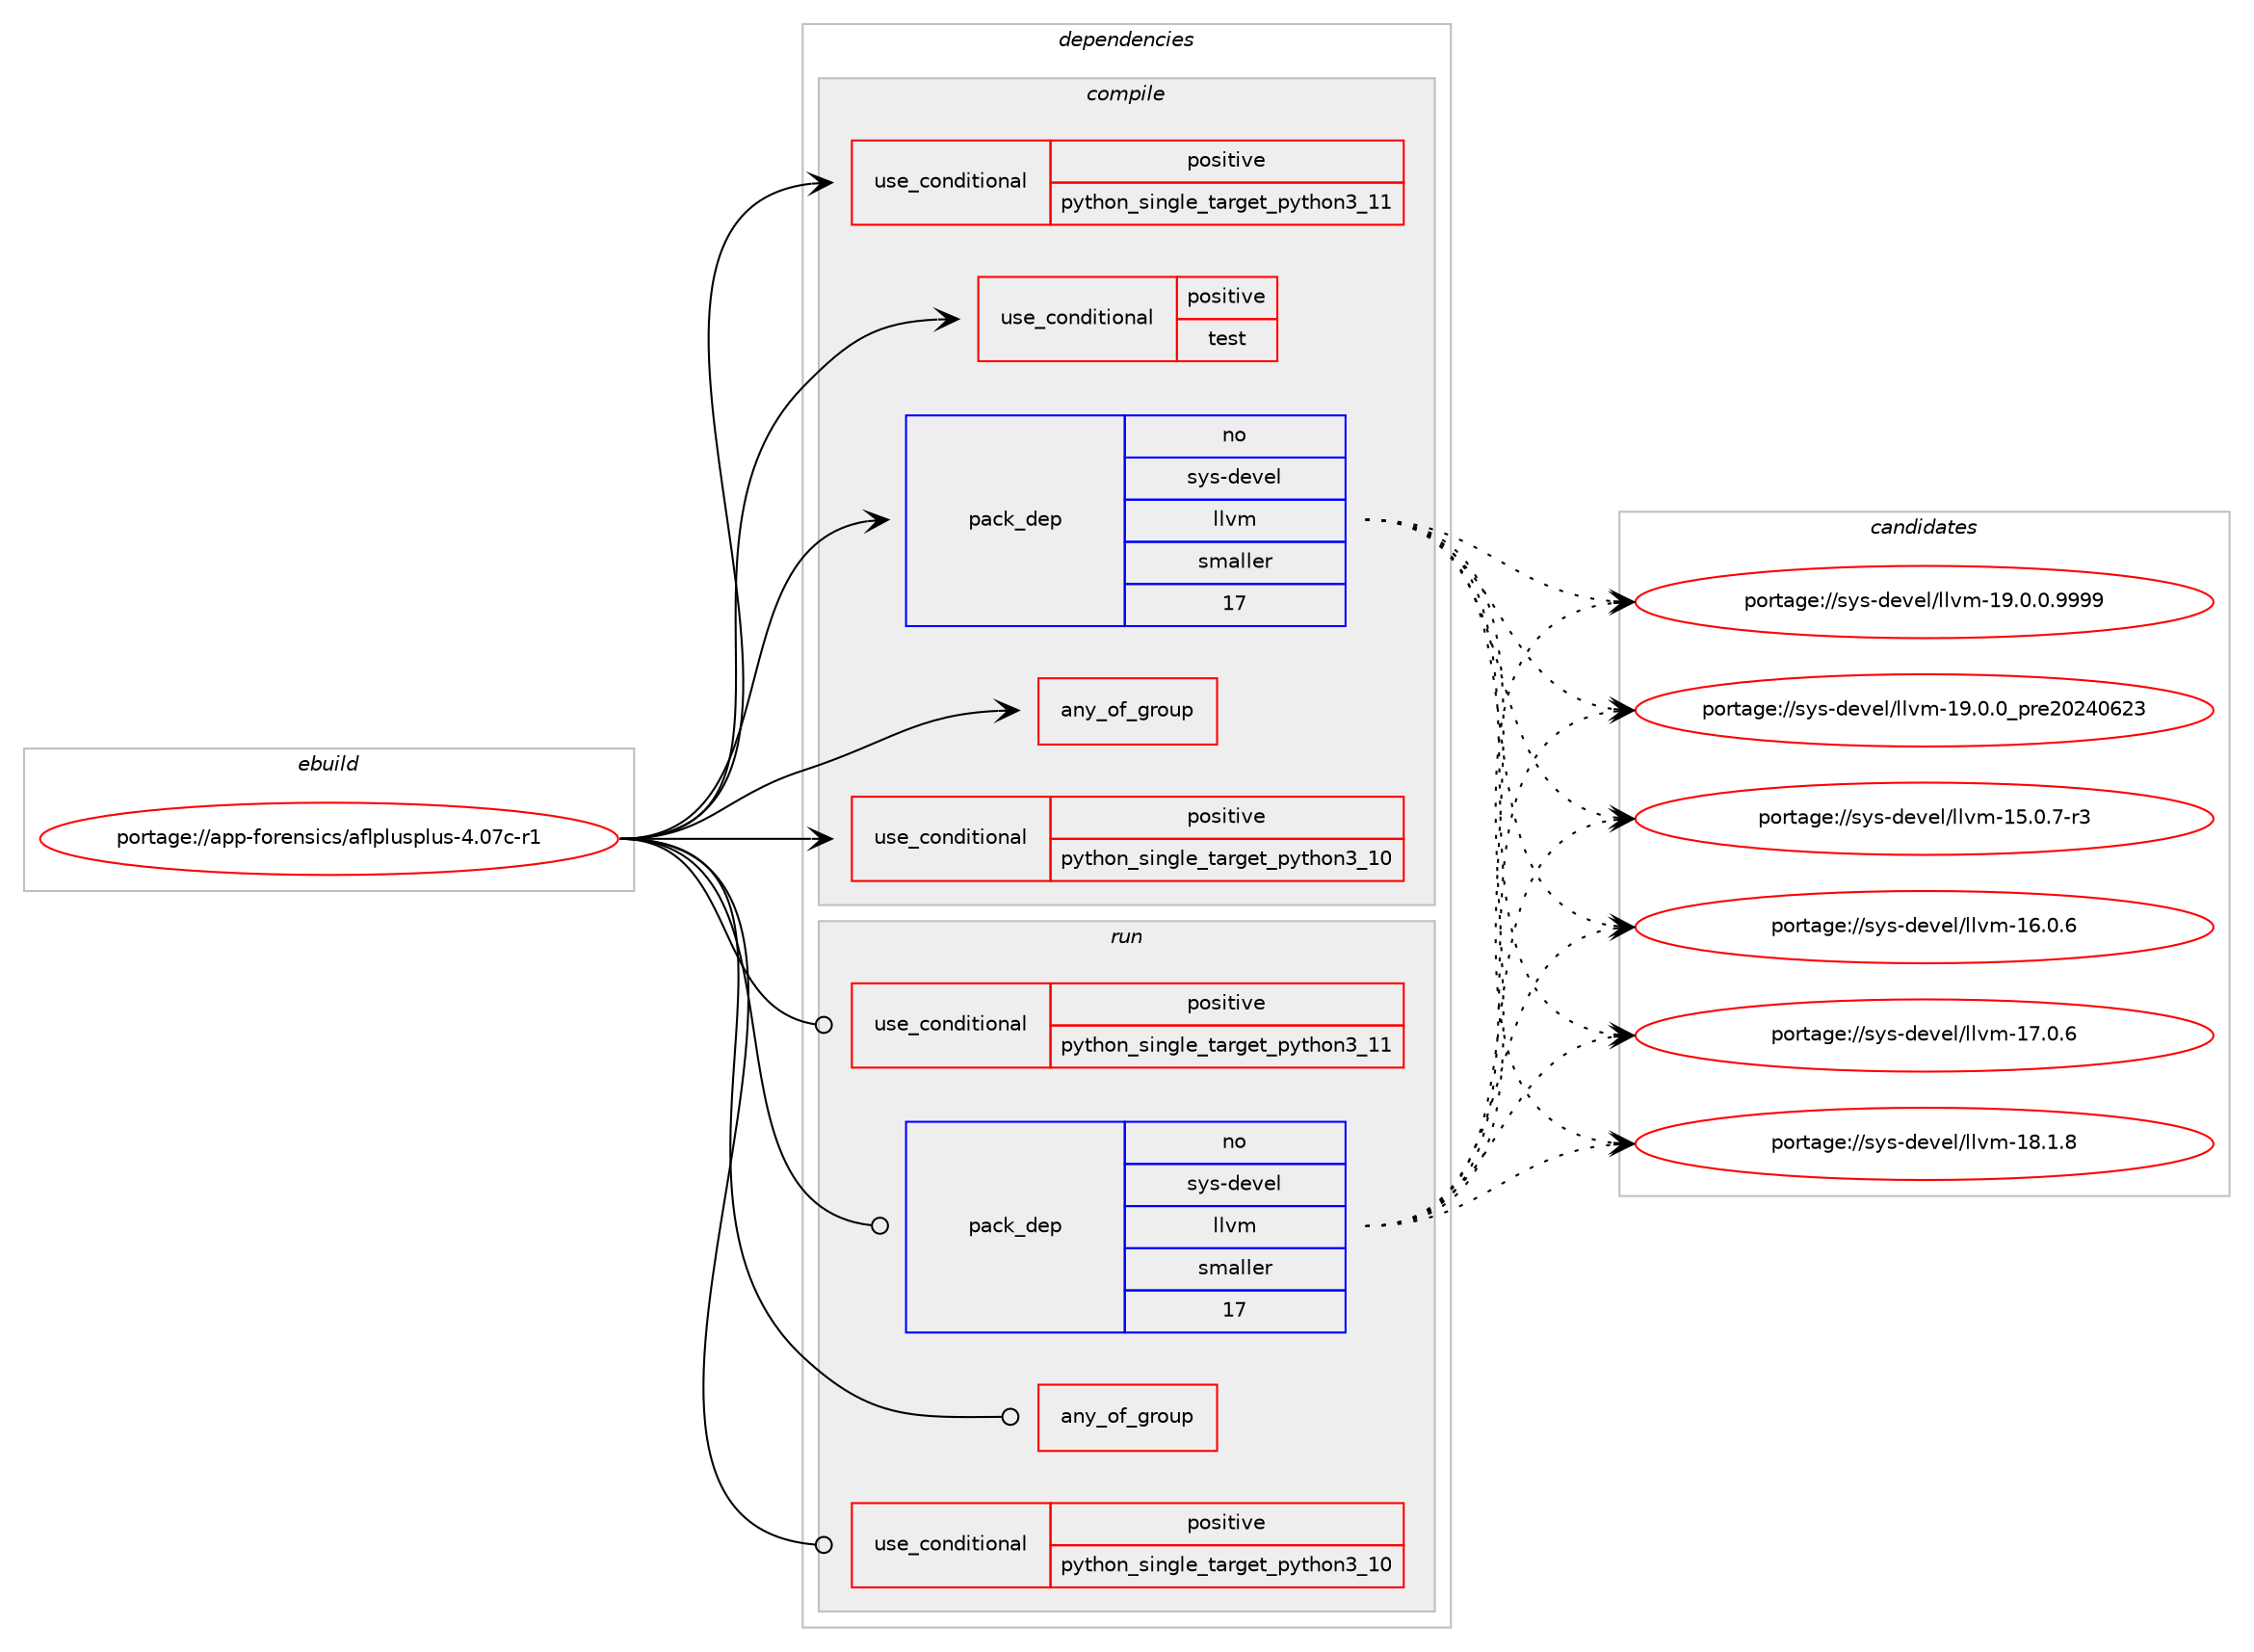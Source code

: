 digraph prolog {

# *************
# Graph options
# *************

newrank=true;
concentrate=true;
compound=true;
graph [rankdir=LR,fontname=Helvetica,fontsize=10,ranksep=1.5];#, ranksep=2.5, nodesep=0.2];
edge  [arrowhead=vee];
node  [fontname=Helvetica,fontsize=10];

# **********
# The ebuild
# **********

subgraph cluster_leftcol {
color=gray;
rank=same;
label=<<i>ebuild</i>>;
id [label="portage://app-forensics/aflplusplus-4.07c-r1", color=red, width=4, href="../app-forensics/aflplusplus-4.07c-r1.svg"];
}

# ****************
# The dependencies
# ****************

subgraph cluster_midcol {
color=gray;
label=<<i>dependencies</i>>;
subgraph cluster_compile {
fillcolor="#eeeeee";
style=filled;
label=<<i>compile</i>>;
subgraph any284 {
dependency16280 [label=<<TABLE BORDER="0" CELLBORDER="1" CELLSPACING="0" CELLPADDING="4"><TR><TD CELLPADDING="10">any_of_group</TD></TR></TABLE>>, shape=none, color=red];# *** BEGIN UNKNOWN DEPENDENCY TYPE (TODO) ***
# dependency16280 -> package_dependency(portage://app-forensics/aflplusplus-4.07c-r1,install,no,sys-devel,clang,none,[,,],[slot(14)],[])
# *** END UNKNOWN DEPENDENCY TYPE (TODO) ***

# *** BEGIN UNKNOWN DEPENDENCY TYPE (TODO) ***
# dependency16280 -> package_dependency(portage://app-forensics/aflplusplus-4.07c-r1,install,no,sys-devel,clang,none,[,,],[slot(15)],[])
# *** END UNKNOWN DEPENDENCY TYPE (TODO) ***

# *** BEGIN UNKNOWN DEPENDENCY TYPE (TODO) ***
# dependency16280 -> package_dependency(portage://app-forensics/aflplusplus-4.07c-r1,install,no,sys-devel,clang,none,[,,],[slot(16)],[])
# *** END UNKNOWN DEPENDENCY TYPE (TODO) ***

}
id:e -> dependency16280:w [weight=20,style="solid",arrowhead="vee"];
subgraph cond10201 {
dependency16281 [label=<<TABLE BORDER="0" CELLBORDER="1" CELLSPACING="0" CELLPADDING="4"><TR><TD ROWSPAN="3" CELLPADDING="10">use_conditional</TD></TR><TR><TD>positive</TD></TR><TR><TD>python_single_target_python3_10</TD></TR></TABLE>>, shape=none, color=red];
# *** BEGIN UNKNOWN DEPENDENCY TYPE (TODO) ***
# dependency16281 -> package_dependency(portage://app-forensics/aflplusplus-4.07c-r1,install,no,dev-lang,python,none,[,,],[slot(3.10)],[])
# *** END UNKNOWN DEPENDENCY TYPE (TODO) ***

}
id:e -> dependency16281:w [weight=20,style="solid",arrowhead="vee"];
subgraph cond10202 {
dependency16282 [label=<<TABLE BORDER="0" CELLBORDER="1" CELLSPACING="0" CELLPADDING="4"><TR><TD ROWSPAN="3" CELLPADDING="10">use_conditional</TD></TR><TR><TD>positive</TD></TR><TR><TD>python_single_target_python3_11</TD></TR></TABLE>>, shape=none, color=red];
# *** BEGIN UNKNOWN DEPENDENCY TYPE (TODO) ***
# dependency16282 -> package_dependency(portage://app-forensics/aflplusplus-4.07c-r1,install,no,dev-lang,python,none,[,,],[slot(3.11)],[])
# *** END UNKNOWN DEPENDENCY TYPE (TODO) ***

}
id:e -> dependency16282:w [weight=20,style="solid",arrowhead="vee"];
subgraph cond10203 {
dependency16283 [label=<<TABLE BORDER="0" CELLBORDER="1" CELLSPACING="0" CELLPADDING="4"><TR><TD ROWSPAN="3" CELLPADDING="10">use_conditional</TD></TR><TR><TD>positive</TD></TR><TR><TD>test</TD></TR></TABLE>>, shape=none, color=red];
# *** BEGIN UNKNOWN DEPENDENCY TYPE (TODO) ***
# dependency16283 -> package_dependency(portage://app-forensics/aflplusplus-4.07c-r1,install,no,dev-util,cmocka,none,[,,],[],[])
# *** END UNKNOWN DEPENDENCY TYPE (TODO) ***

}
id:e -> dependency16283:w [weight=20,style="solid",arrowhead="vee"];
subgraph pack5746 {
dependency16284 [label=<<TABLE BORDER="0" CELLBORDER="1" CELLSPACING="0" CELLPADDING="4" WIDTH="220"><TR><TD ROWSPAN="6" CELLPADDING="30">pack_dep</TD></TR><TR><TD WIDTH="110">no</TD></TR><TR><TD>sys-devel</TD></TR><TR><TD>llvm</TD></TR><TR><TD>smaller</TD></TR><TR><TD>17</TD></TR></TABLE>>, shape=none, color=blue];
}
id:e -> dependency16284:w [weight=20,style="solid",arrowhead="vee"];
# *** BEGIN UNKNOWN DEPENDENCY TYPE (TODO) ***
# id -> package_dependency(portage://app-forensics/aflplusplus-4.07c-r1,install,strong,sys-devel,llvm,none,[,,],[slot(0)],[])
# *** END UNKNOWN DEPENDENCY TYPE (TODO) ***

# *** BEGIN UNKNOWN DEPENDENCY TYPE (TODO) ***
# id -> package_dependency(portage://app-forensics/aflplusplus-4.07c-r1,install,weak,app-forensics,afl,none,[,,],[],[])
# *** END UNKNOWN DEPENDENCY TYPE (TODO) ***

}
subgraph cluster_compileandrun {
fillcolor="#eeeeee";
style=filled;
label=<<i>compile and run</i>>;
}
subgraph cluster_run {
fillcolor="#eeeeee";
style=filled;
label=<<i>run</i>>;
subgraph any285 {
dependency16285 [label=<<TABLE BORDER="0" CELLBORDER="1" CELLSPACING="0" CELLPADDING="4"><TR><TD CELLPADDING="10">any_of_group</TD></TR></TABLE>>, shape=none, color=red];# *** BEGIN UNKNOWN DEPENDENCY TYPE (TODO) ***
# dependency16285 -> package_dependency(portage://app-forensics/aflplusplus-4.07c-r1,run,no,sys-devel,clang,none,[,,],[slot(14)],[])
# *** END UNKNOWN DEPENDENCY TYPE (TODO) ***

# *** BEGIN UNKNOWN DEPENDENCY TYPE (TODO) ***
# dependency16285 -> package_dependency(portage://app-forensics/aflplusplus-4.07c-r1,run,no,sys-devel,clang,none,[,,],[slot(15)],[])
# *** END UNKNOWN DEPENDENCY TYPE (TODO) ***

# *** BEGIN UNKNOWN DEPENDENCY TYPE (TODO) ***
# dependency16285 -> package_dependency(portage://app-forensics/aflplusplus-4.07c-r1,run,no,sys-devel,clang,none,[,,],[slot(16)],[])
# *** END UNKNOWN DEPENDENCY TYPE (TODO) ***

}
id:e -> dependency16285:w [weight=20,style="solid",arrowhead="odot"];
subgraph cond10204 {
dependency16286 [label=<<TABLE BORDER="0" CELLBORDER="1" CELLSPACING="0" CELLPADDING="4"><TR><TD ROWSPAN="3" CELLPADDING="10">use_conditional</TD></TR><TR><TD>positive</TD></TR><TR><TD>python_single_target_python3_10</TD></TR></TABLE>>, shape=none, color=red];
# *** BEGIN UNKNOWN DEPENDENCY TYPE (TODO) ***
# dependency16286 -> package_dependency(portage://app-forensics/aflplusplus-4.07c-r1,run,no,dev-lang,python,none,[,,],[slot(3.10)],[])
# *** END UNKNOWN DEPENDENCY TYPE (TODO) ***

}
id:e -> dependency16286:w [weight=20,style="solid",arrowhead="odot"];
subgraph cond10205 {
dependency16287 [label=<<TABLE BORDER="0" CELLBORDER="1" CELLSPACING="0" CELLPADDING="4"><TR><TD ROWSPAN="3" CELLPADDING="10">use_conditional</TD></TR><TR><TD>positive</TD></TR><TR><TD>python_single_target_python3_11</TD></TR></TABLE>>, shape=none, color=red];
# *** BEGIN UNKNOWN DEPENDENCY TYPE (TODO) ***
# dependency16287 -> package_dependency(portage://app-forensics/aflplusplus-4.07c-r1,run,no,dev-lang,python,none,[,,],[slot(3.11)],[])
# *** END UNKNOWN DEPENDENCY TYPE (TODO) ***

}
id:e -> dependency16287:w [weight=20,style="solid",arrowhead="odot"];
subgraph pack5747 {
dependency16288 [label=<<TABLE BORDER="0" CELLBORDER="1" CELLSPACING="0" CELLPADDING="4" WIDTH="220"><TR><TD ROWSPAN="6" CELLPADDING="30">pack_dep</TD></TR><TR><TD WIDTH="110">no</TD></TR><TR><TD>sys-devel</TD></TR><TR><TD>llvm</TD></TR><TR><TD>smaller</TD></TR><TR><TD>17</TD></TR></TABLE>>, shape=none, color=blue];
}
id:e -> dependency16288:w [weight=20,style="solid",arrowhead="odot"];
# *** BEGIN UNKNOWN DEPENDENCY TYPE (TODO) ***
# id -> package_dependency(portage://app-forensics/aflplusplus-4.07c-r1,run,weak,app-forensics,afl,none,[,,],[],[])
# *** END UNKNOWN DEPENDENCY TYPE (TODO) ***

}
}

# **************
# The candidates
# **************

subgraph cluster_choices {
rank=same;
color=gray;
label=<<i>candidates</i>>;

subgraph choice5746 {
color=black;
nodesep=1;
choice1151211154510010111810110847108108118109454953464846554511451 [label="portage://sys-devel/llvm-15.0.7-r3", color=red, width=4,href="../sys-devel/llvm-15.0.7-r3.svg"];
choice115121115451001011181011084710810811810945495446484654 [label="portage://sys-devel/llvm-16.0.6", color=red, width=4,href="../sys-devel/llvm-16.0.6.svg"];
choice115121115451001011181011084710810811810945495546484654 [label="portage://sys-devel/llvm-17.0.6", color=red, width=4,href="../sys-devel/llvm-17.0.6.svg"];
choice115121115451001011181011084710810811810945495646494656 [label="portage://sys-devel/llvm-18.1.8", color=red, width=4,href="../sys-devel/llvm-18.1.8.svg"];
choice1151211154510010111810110847108108118109454957464846484657575757 [label="portage://sys-devel/llvm-19.0.0.9999", color=red, width=4,href="../sys-devel/llvm-19.0.0.9999.svg"];
choice115121115451001011181011084710810811810945495746484648951121141015048505248545051 [label="portage://sys-devel/llvm-19.0.0_pre20240623", color=red, width=4,href="../sys-devel/llvm-19.0.0_pre20240623.svg"];
dependency16284:e -> choice1151211154510010111810110847108108118109454953464846554511451:w [style=dotted,weight="100"];
dependency16284:e -> choice115121115451001011181011084710810811810945495446484654:w [style=dotted,weight="100"];
dependency16284:e -> choice115121115451001011181011084710810811810945495546484654:w [style=dotted,weight="100"];
dependency16284:e -> choice115121115451001011181011084710810811810945495646494656:w [style=dotted,weight="100"];
dependency16284:e -> choice1151211154510010111810110847108108118109454957464846484657575757:w [style=dotted,weight="100"];
dependency16284:e -> choice115121115451001011181011084710810811810945495746484648951121141015048505248545051:w [style=dotted,weight="100"];
}
subgraph choice5747 {
color=black;
nodesep=1;
choice1151211154510010111810110847108108118109454953464846554511451 [label="portage://sys-devel/llvm-15.0.7-r3", color=red, width=4,href="../sys-devel/llvm-15.0.7-r3.svg"];
choice115121115451001011181011084710810811810945495446484654 [label="portage://sys-devel/llvm-16.0.6", color=red, width=4,href="../sys-devel/llvm-16.0.6.svg"];
choice115121115451001011181011084710810811810945495546484654 [label="portage://sys-devel/llvm-17.0.6", color=red, width=4,href="../sys-devel/llvm-17.0.6.svg"];
choice115121115451001011181011084710810811810945495646494656 [label="portage://sys-devel/llvm-18.1.8", color=red, width=4,href="../sys-devel/llvm-18.1.8.svg"];
choice1151211154510010111810110847108108118109454957464846484657575757 [label="portage://sys-devel/llvm-19.0.0.9999", color=red, width=4,href="../sys-devel/llvm-19.0.0.9999.svg"];
choice115121115451001011181011084710810811810945495746484648951121141015048505248545051 [label="portage://sys-devel/llvm-19.0.0_pre20240623", color=red, width=4,href="../sys-devel/llvm-19.0.0_pre20240623.svg"];
dependency16288:e -> choice1151211154510010111810110847108108118109454953464846554511451:w [style=dotted,weight="100"];
dependency16288:e -> choice115121115451001011181011084710810811810945495446484654:w [style=dotted,weight="100"];
dependency16288:e -> choice115121115451001011181011084710810811810945495546484654:w [style=dotted,weight="100"];
dependency16288:e -> choice115121115451001011181011084710810811810945495646494656:w [style=dotted,weight="100"];
dependency16288:e -> choice1151211154510010111810110847108108118109454957464846484657575757:w [style=dotted,weight="100"];
dependency16288:e -> choice115121115451001011181011084710810811810945495746484648951121141015048505248545051:w [style=dotted,weight="100"];
}
}

}
